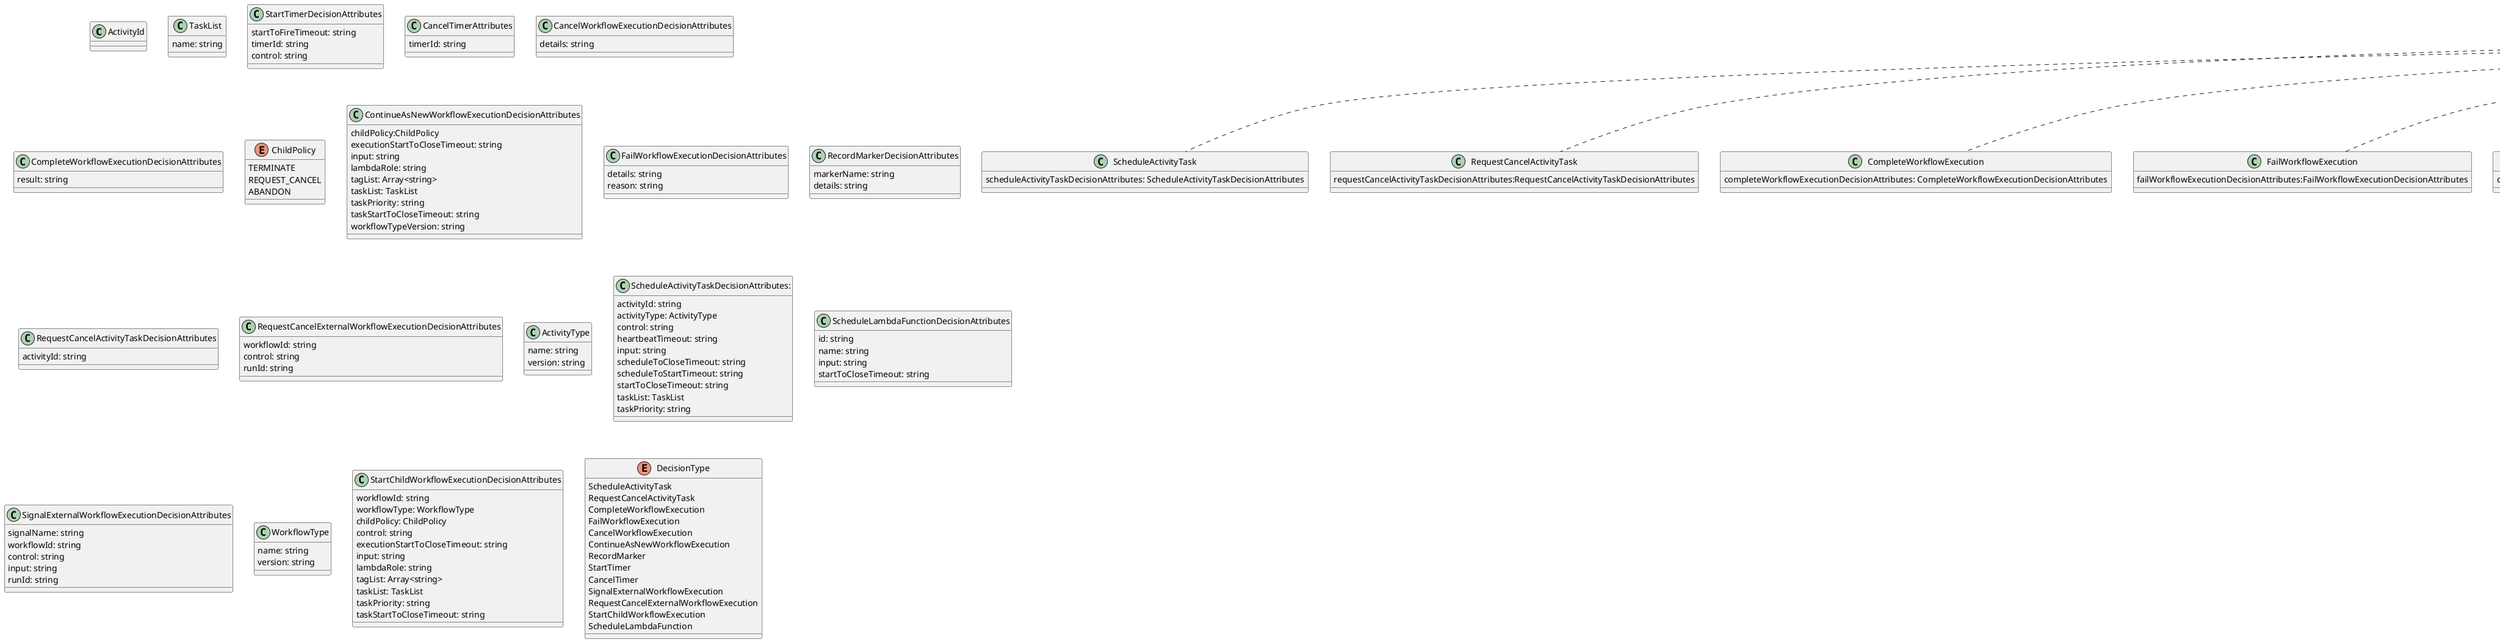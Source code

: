 @startuml

class ActivityId

class TaskList{
    name: string
}

class StartTimerDecisionAttributes {
        startToFireTimeout: string
        timerId: string
        control: string
}


class CancelTimerAttributes{
    timerId: string
}


class CancelWorkflowExecutionDecisionAttributes {
    details: string
}


class CompleteWorkflowExecutionDecisionAttributes {
   result: string
}

enum ChildPolicy{
    TERMINATE
    REQUEST_CANCEL
    ABANDON
}

class ContinueAsNewWorkflowExecutionDecisionAttributes {
        childPolicy:ChildPolicy
        executionStartToCloseTimeout: string
        input: string
        lambdaRole: string
        tagList: Array<string>
        taskList: TaskList
        taskPriority: string
        taskStartToCloseTimeout: string
        workflowTypeVersion: string
}

class FailWorkflowExecutionDecisionAttributes {
        details: string
        reason: string
}

class RecordMarkerDecisionAttributes {
       markerName: string
       details: string
}


class RequestCancelActivityTaskDecisionAttributes{
    activityId: string
}


class RequestCancelExternalWorkflowExecutionDecisionAttributes{
        workflowId: string
        control: string
        runId: string
}

class ActivityType {
  name: string
  version: string
}

class ScheduleActivityTaskDecisionAttributes: {
        activityId: string
        activityType: ActivityType
        control: string
        heartbeatTimeout: string
        input: string
        scheduleToCloseTimeout: string
        scheduleToStartTimeout: string
        startToCloseTimeout: string
        taskList: TaskList
        taskPriority: string
}

class ScheduleLambdaFunctionDecisionAttributes {
        id: string
        name: string
        input: string
        startToCloseTimeout: string
}


class SignalExternalWorkflowExecutionDecisionAttributes {
        signalName: string
        workflowId: string
        control: string
        input: string
        runId: string
}

class WorkflowType{
       name: string
       version: string
}
class StartChildWorkflowExecutionDecisionAttributes {
        workflowId: string
        workflowType: WorkflowType
        childPolicy: ChildPolicy
        control: string
        executionStartToCloseTimeout: string
        input: string
        lambdaRole: string
        tagList: Array<string>
        taskList: TaskList
        taskPriority: string
        taskStartToCloseTimeout: string
}



interface Decision{
   toJSON():JSON
   decisionType:String
}
enum DecisionType{
 ScheduleActivityTask
 RequestCancelActivityTask
 CompleteWorkflowExecution
 FailWorkflowExecution
 CancelWorkflowExecution
 ContinueAsNewWorkflowExecution
 RecordMarker
 StartTimer
 CancelTimer
 SignalExternalWorkflowExecution
 RequestCancelExternalWorkflowExecution
 StartChildWorkflowExecution
 ScheduleLambdaFunction
}


class ScheduleActivityTask implements Decision {
  scheduleActivityTaskDecisionAttributes: ScheduleActivityTaskDecisionAttributes
}
class RequestCancelActivityTask implements Decision{
   requestCancelActivityTaskDecisionAttributes:RequestCancelActivityTaskDecisionAttributes
}

class CompleteWorkflowExecution implements Decision{
   completeWorkflowExecutionDecisionAttributes: CompleteWorkflowExecutionDecisionAttributes
}
class FailWorkflowExecution implements Decision{
   failWorkflowExecutionDecisionAttributes:FailWorkflowExecutionDecisionAttributes
}
class CancelWorkflowExecution implements Decision{
     cancelWorkflowExecutionDecisionAttributes: CancelWorkflowExecutionDecisionAttributes
}
class ContinueAsNewWorkflowExecution implements Decision{
   continueAsNewWorkflowExecutionDecisionAttributes:ContinueAsNewWorkflowExecutionDecisionAttributes
}

class RecordMarker implements Decision{
   recordMarkerDecisionAttributes: RecordMarkerDecisionAttributes
}

class StartTimer implements Decision{
   startTimerDecisionAttributes:StartTimerDecisionAttributes
}
class CancelTimer implements Decision{
    cancelTimerAttributes:CancelTimerAttributes
}

class SignalExternalWorkflowExecution implements Decision{
    signalExternalWorkflowExecutionDecisionAttributes:SignalExternalWorkflowExecutionDecisionAttributes
}

class RequestCancelExternalWorkflowExecution implements Decision{
    requestCancelExternalWorkflowExecutionDecisionAttributes:RequestCancelExternalWorkflowExecutionDecisionAttributes
}

class StartChildWorkflowExecution implements Decision{
  startChildWorkflowExecutionDecisionAttributes:StartChildWorkflowExecutionDecisionAttributes
}
class ScheduleLambdaFunction implements Decision{
  scheduleLambdaFunctionDecisionAttributes: ScheduleLambdaFunctionDecisionAttributes
}

@enduml